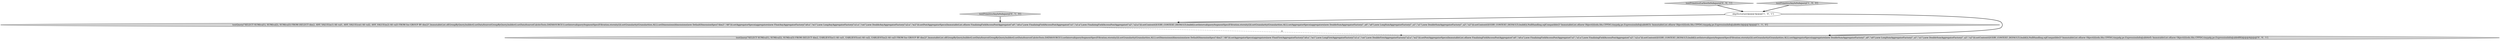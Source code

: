 digraph {
3 [style = filled, label = "testPrimitiveAnyInSubquery['0', '1', '0']", fillcolor = lightgray, shape = diamond image = "AAA0AAABBB2BBB"];
1 [style = filled, label = "testQuery(\"SELECT SUM(val1), SUM(val2), SUM(val3) FROM (SELECT dim2, ANY_VALUE(m1) AS val1, ANY_VALUE(cnt) AS val2, ANY_VALUE(m2) AS val3 FROM foo GROUP BY dim2)\",ImmutableList.of(GroupByQuery.builder().setDataSource(GroupByQuery.builder().setDataSource(CalciteTests.DATASOURCE1).setInterval(querySegmentSpec(Filtration.eternity())).setGranularity(Granularities.ALL).setDimensions(dimensions(new DefaultDimensionSpec(\"dim2\",\"d0\"))).setAggregatorSpecs(aggregators(new FloatAnyAggregatorFactory(\"a0:a\",\"m1\"),new LongAnyAggregatorFactory(\"a1:a\",\"cnt\"),new DoubleAnyAggregatorFactory(\"a2:a\",\"m2\"))).setPostAggregatorSpecs(ImmutableList.of(new FinalizingFieldAccessPostAggregator(\"a0\",\"a0:a\"),new FinalizingFieldAccessPostAggregator(\"a1\",\"a1:a\"),new FinalizingFieldAccessPostAggregator(\"a2\",\"a2:a\"))).setContext(QUERY_CONTEXT_DEFAULT).build()).setInterval(querySegmentSpec(Filtration.eternity())).setGranularity(Granularities.ALL).setAggregatorSpecs(aggregators(new DoubleSumAggregatorFactory(\"_a0\",\"a0\"),new LongSumAggregatorFactory(\"_a1\",\"a1\"),new DoubleSumAggregatorFactory(\"_a2\",\"a2\"))).setContext(QUERY_CONTEXT_DEFAULT).build()),NullHandling.sqlCompatible()? ImmutableList.of(new Object((((edu.fdu.CPPDG.tinypdg.pe.ExpressionInfo@abb463): ImmutableList.of(new Object((((edu.fdu.CPPDG.tinypdg.pe.ExpressionInfo@abb46c))@@@3@@@['1', '1', '0']", fillcolor = lightgray, shape = ellipse image = "AAA0AAABBB1BBB"];
2 [style = filled, label = "skipVectorize()@@@3@@@['1', '0', '1']", fillcolor = white, shape = ellipse image = "AAA0AAABBB1BBB"];
5 [style = filled, label = "testQuery(\"SELECT SUM(val1), SUM(val2), SUM(val3) FROM (SELECT dim2, EARLIEST(m1) AS val1, EARLIEST(cnt) AS val2, EARLIEST(m2) AS val3 FROM foo GROUP BY dim2)\",ImmutableList.of(GroupByQuery.builder().setDataSource(GroupByQuery.builder().setDataSource(CalciteTests.DATASOURCE1).setInterval(querySegmentSpec(Filtration.eternity())).setGranularity(Granularities.ALL).setDimensions(dimensions(new DefaultDimensionSpec(\"dim2\",\"d0\"))).setAggregatorSpecs(aggregators(new FloatFirstAggregatorFactory(\"a0:a\",\"m1\"),new LongFirstAggregatorFactory(\"a1:a\",\"cnt\"),new DoubleFirstAggregatorFactory(\"a2:a\",\"m2\"))).setPostAggregatorSpecs(ImmutableList.of(new FinalizingFieldAccessPostAggregator(\"a0\",\"a0:a\"),new FinalizingFieldAccessPostAggregator(\"a1\",\"a1:a\"),new FinalizingFieldAccessPostAggregator(\"a2\",\"a2:a\"))).setContext(QUERY_CONTEXT_DEFAULT).build()).setInterval(querySegmentSpec(Filtration.eternity())).setGranularity(Granularities.ALL).setAggregatorSpecs(aggregators(new DoubleSumAggregatorFactory(\"_a0\",\"a0\"),new LongSumAggregatorFactory(\"_a1\",\"a1\"),new DoubleSumAggregatorFactory(\"_a2\",\"a2\"))).setContext(QUERY_CONTEXT_DEFAULT).build()),NullHandling.sqlCompatible()? ImmutableList.of(new Object((((edu.fdu.CPPDG.tinypdg.pe.ExpressionInfo@abb4ef): ImmutableList.of(new Object((((edu.fdu.CPPDG.tinypdg.pe.ExpressionInfo@abb4f8))@@@4@@@['0', '0', '1']", fillcolor = lightgray, shape = ellipse image = "AAA0AAABBB3BBB"];
4 [style = filled, label = "testPrimitiveEarliestInSubquery['0', '0', '1']", fillcolor = lightgray, shape = diamond image = "AAA0AAABBB3BBB"];
0 [style = filled, label = "testPrimitiveAnyInSubquery['1', '0', '0']", fillcolor = lightgray, shape = diamond image = "AAA0AAABBB1BBB"];
1->5 [style = dashed, label="0"];
0->2 [style = bold, label=""];
2->1 [style = bold, label=""];
3->1 [style = bold, label=""];
4->2 [style = bold, label=""];
2->5 [style = bold, label=""];
}
